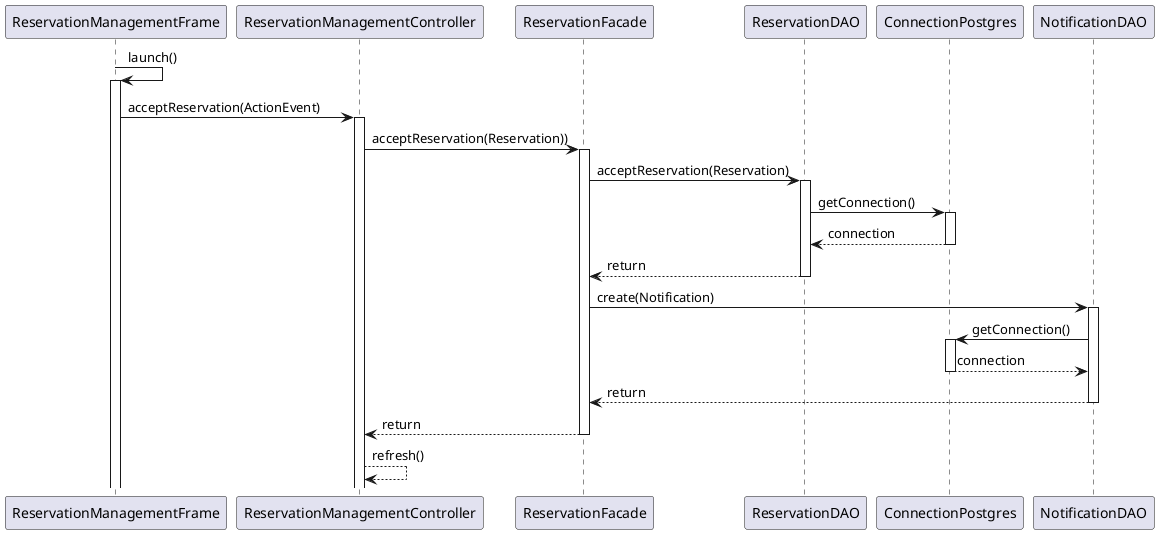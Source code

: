 @startuml
'https://plantuml.com/sequence-diagram

ReservationManagementFrame -> ReservationManagementFrame : launch()
activate ReservationManagementFrame

ReservationManagementFrame -> ReservationManagementController : acceptReservation(ActionEvent)
activate ReservationManagementController

ReservationManagementController -> ReservationFacade : acceptReservation(Reservation))
activate ReservationFacade

ReservationFacade -> ReservationDAO : acceptReservation(Reservation)
activate ReservationDAO

ReservationDAO -> ConnectionPostgres : getConnection()
activate ConnectionPostgres

ConnectionPostgres --> ReservationDAO : connection
deactivate ConnectionPostgres

ReservationDAO --> ReservationFacade : return
deactivate ReservationDAO



ReservationFacade -> NotificationDAO : create(Notification)
activate NotificationDAO

NotificationDAO -> ConnectionPostgres : getConnection()
activate ConnectionPostgres

ConnectionPostgres --> NotificationDAO : connection
deactivate ConnectionPostgres

NotificationDAO --> ReservationFacade : return
deactivate NotificationDAO

ReservationFacade --> ReservationManagementController : return
deactivate ReservationFacade

ReservationManagementController --> ReservationManagementController : refresh()

@enduml